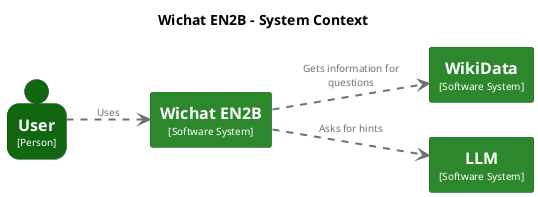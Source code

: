 @startuml
set separator none
title Wichat EN2B - System Context

left to right direction

skinparam {
  arrowFontSize 10
  defaultTextAlignment center
  wrapWidth 200
  maxMessageSize 100
}

hide stereotype

skinparam rectangle<<LLM>> {
  BackgroundColor #2d882d
  FontColor #ffffff
  BorderColor #1f5f1f
  shadowing false
}
skinparam person<<User>> {
  BackgroundColor #116611
  FontColor #ffffff
  BorderColor #0b470b
  shadowing false
}
skinparam rectangle<<WichatEN2B>> {
  BackgroundColor #2d882d
  FontColor #ffffff
  BorderColor #1f5f1f
  shadowing false
}
skinparam rectangle<<WikiData>> {
  BackgroundColor #2d882d
  FontColor #ffffff
  BorderColor #1f5f1f
  shadowing false
}

person "==User\n<size:10>[Person]</size>" <<User>> as User
rectangle "==WikiData\n<size:10>[Software System]</size>" <<WikiData>> as WikiData
rectangle "==LLM\n<size:10>[Software System]</size>" <<LLM>> as LLM
rectangle "==Wichat EN2B\n<size:10>[Software System]</size>" <<WichatEN2B>> as WichatEN2B

User .[#707070,thickness=2].> WichatEN2B : "<color:#707070>Uses"
WichatEN2B .[#707070,thickness=2].> WikiData : "<color:#707070>Gets information for questions"
WichatEN2B .[#707070,thickness=2].> LLM : "<color:#707070>Asks for hints"
@enduml
